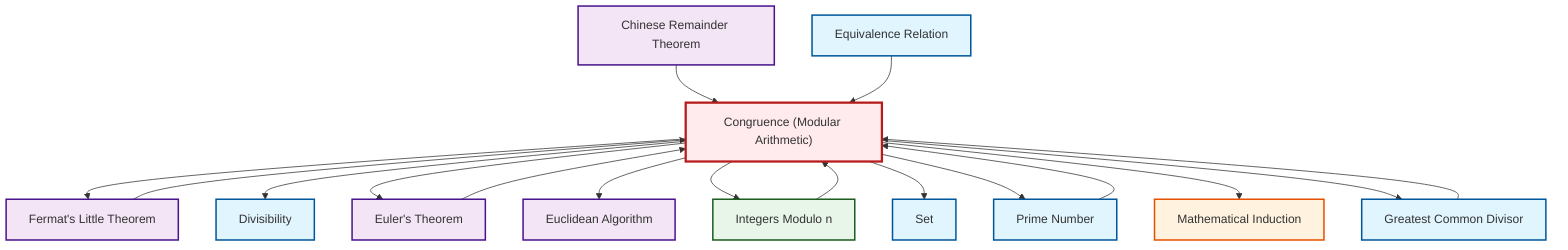 graph TD
    classDef definition fill:#e1f5fe,stroke:#01579b,stroke-width:2px
    classDef theorem fill:#f3e5f5,stroke:#4a148c,stroke-width:2px
    classDef axiom fill:#fff3e0,stroke:#e65100,stroke-width:2px
    classDef example fill:#e8f5e9,stroke:#1b5e20,stroke-width:2px
    classDef current fill:#ffebee,stroke:#b71c1c,stroke-width:3px
    thm-chinese-remainder["Chinese Remainder Theorem"]:::theorem
    ax-induction["Mathematical Induction"]:::axiom
    def-divisibility["Divisibility"]:::definition
    def-equivalence-relation["Equivalence Relation"]:::definition
    def-set["Set"]:::definition
    thm-fermat-little["Fermat's Little Theorem"]:::theorem
    def-prime["Prime Number"]:::definition
    def-gcd["Greatest Common Divisor"]:::definition
    def-congruence["Congruence (Modular Arithmetic)"]:::definition
    thm-euclidean-algorithm["Euclidean Algorithm"]:::theorem
    ex-quotient-integers-mod-n["Integers Modulo n"]:::example
    thm-euler["Euler's Theorem"]:::theorem
    def-congruence --> thm-fermat-little
    def-gcd --> def-congruence
    def-congruence --> def-divisibility
    def-congruence --> thm-euler
    def-congruence --> thm-euclidean-algorithm
    def-congruence --> ex-quotient-integers-mod-n
    thm-fermat-little --> def-congruence
    thm-chinese-remainder --> def-congruence
    thm-euler --> def-congruence
    def-congruence --> def-set
    def-prime --> def-congruence
    def-congruence --> def-prime
    def-congruence --> ax-induction
    def-equivalence-relation --> def-congruence
    def-congruence --> def-gcd
    ex-quotient-integers-mod-n --> def-congruence
    class def-congruence current